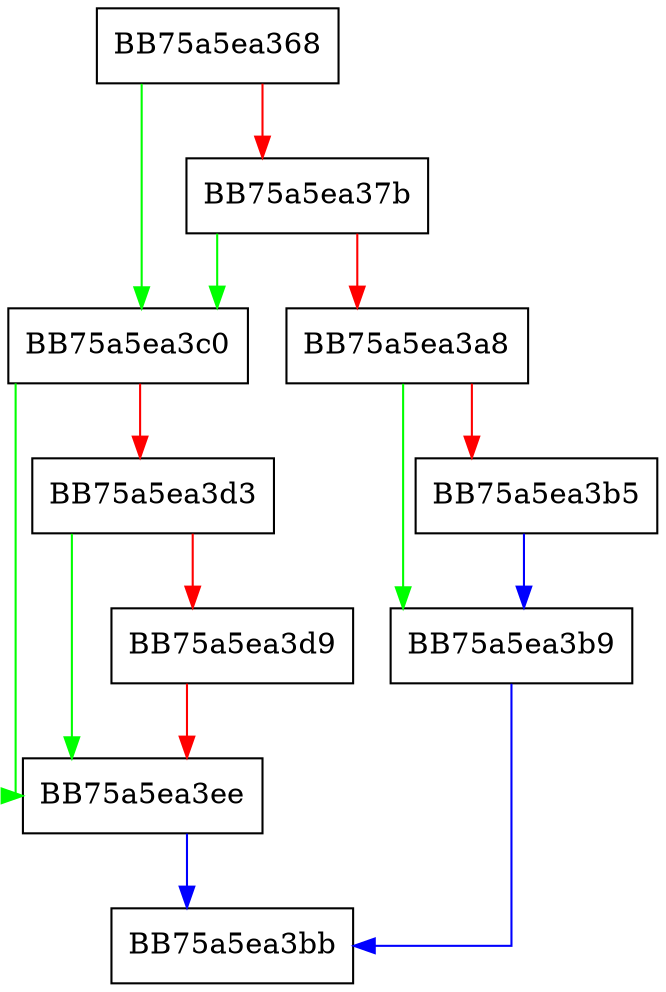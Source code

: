 digraph popParen {
  node [shape="box"];
  graph [splines=ortho];
  BB75a5ea368 -> BB75a5ea3c0 [color="green"];
  BB75a5ea368 -> BB75a5ea37b [color="red"];
  BB75a5ea37b -> BB75a5ea3c0 [color="green"];
  BB75a5ea37b -> BB75a5ea3a8 [color="red"];
  BB75a5ea3a8 -> BB75a5ea3b9 [color="green"];
  BB75a5ea3a8 -> BB75a5ea3b5 [color="red"];
  BB75a5ea3b5 -> BB75a5ea3b9 [color="blue"];
  BB75a5ea3b9 -> BB75a5ea3bb [color="blue"];
  BB75a5ea3c0 -> BB75a5ea3ee [color="green"];
  BB75a5ea3c0 -> BB75a5ea3d3 [color="red"];
  BB75a5ea3d3 -> BB75a5ea3ee [color="green"];
  BB75a5ea3d3 -> BB75a5ea3d9 [color="red"];
  BB75a5ea3d9 -> BB75a5ea3ee [color="red"];
  BB75a5ea3ee -> BB75a5ea3bb [color="blue"];
}